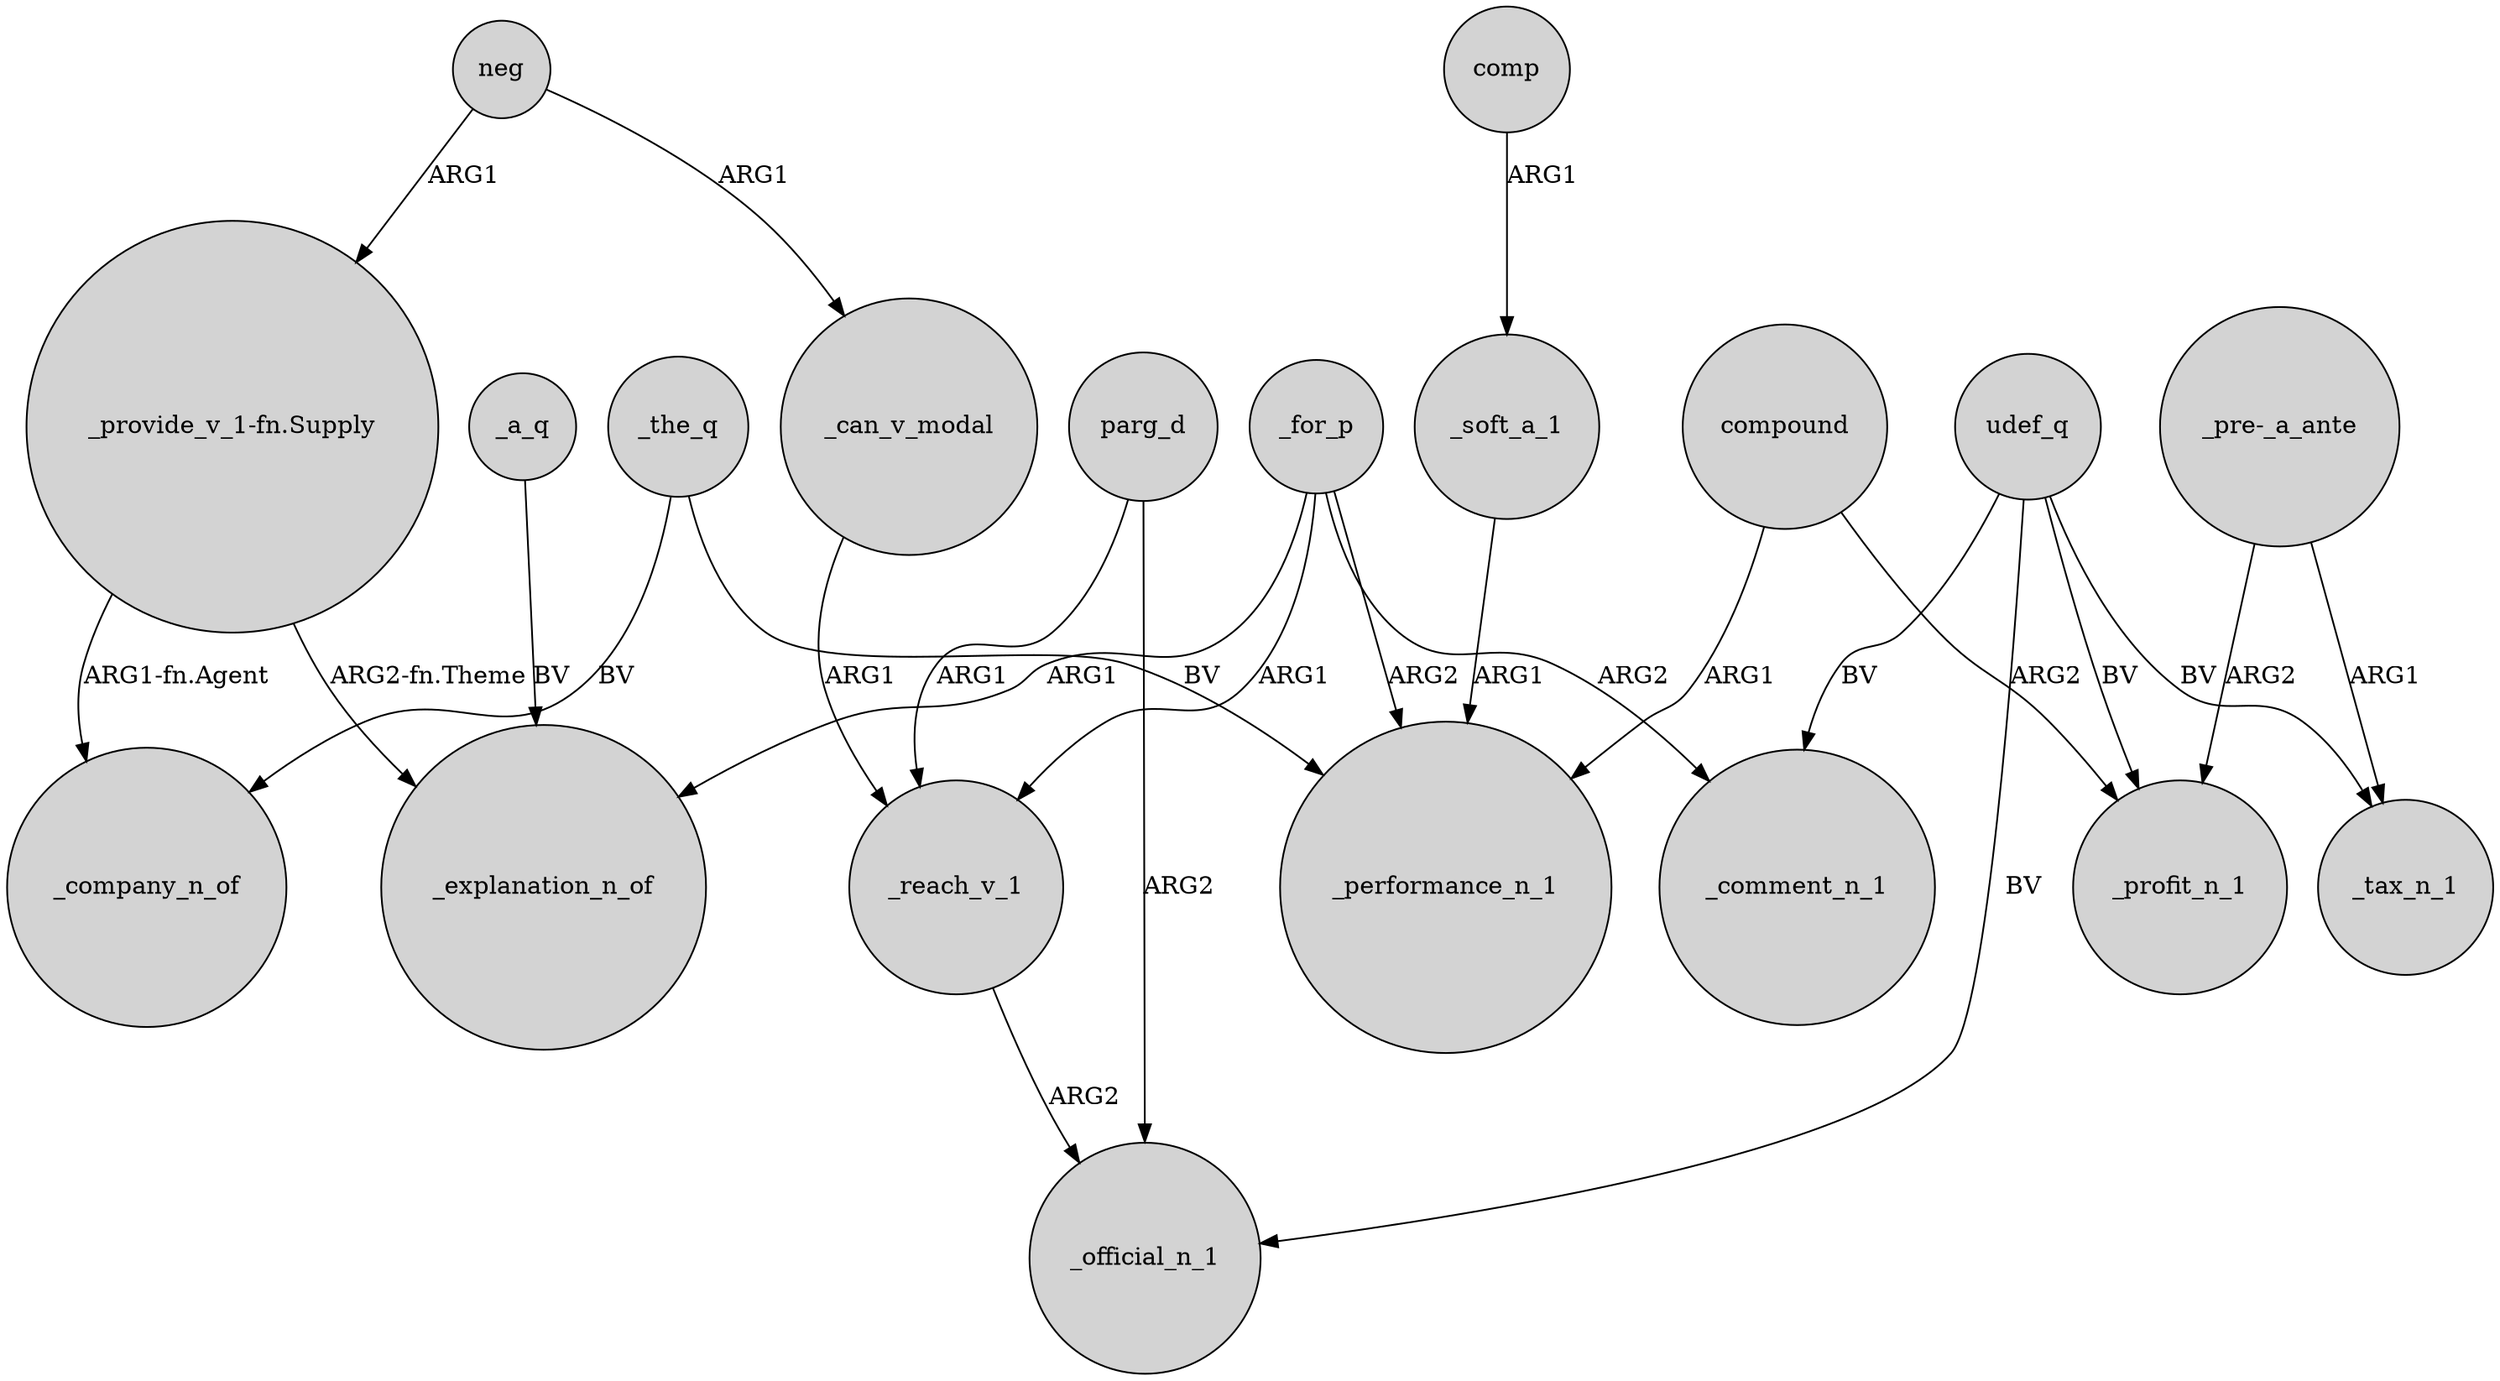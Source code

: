 digraph {
	node [shape=circle style=filled]
	"_provide_v_1-fn.Supply" -> _company_n_of [label="ARG1-fn.Agent"]
	comp -> _soft_a_1 [label=ARG1]
	_a_q -> _explanation_n_of [label=BV]
	parg_d -> _reach_v_1 [label=ARG1]
	_for_p -> _reach_v_1 [label=ARG1]
	_for_p -> _comment_n_1 [label=ARG2]
	"_pre-_a_ante" -> _tax_n_1 [label=ARG1]
	_for_p -> _performance_n_1 [label=ARG2]
	compound -> _performance_n_1 [label=ARG1]
	_for_p -> _explanation_n_of [label=ARG1]
	_the_q -> _company_n_of [label=BV]
	_reach_v_1 -> _official_n_1 [label=ARG2]
	parg_d -> _official_n_1 [label=ARG2]
	_soft_a_1 -> _performance_n_1 [label=ARG1]
	udef_q -> _comment_n_1 [label=BV]
	udef_q -> _tax_n_1 [label=BV]
	_the_q -> _performance_n_1 [label=BV]
	udef_q -> _official_n_1 [label=BV]
	"_provide_v_1-fn.Supply" -> _explanation_n_of [label="ARG2-fn.Theme"]
	compound -> _profit_n_1 [label=ARG2]
	neg -> _can_v_modal [label=ARG1]
	udef_q -> _profit_n_1 [label=BV]
	neg -> "_provide_v_1-fn.Supply" [label=ARG1]
	"_pre-_a_ante" -> _profit_n_1 [label=ARG2]
	_can_v_modal -> _reach_v_1 [label=ARG1]
}
